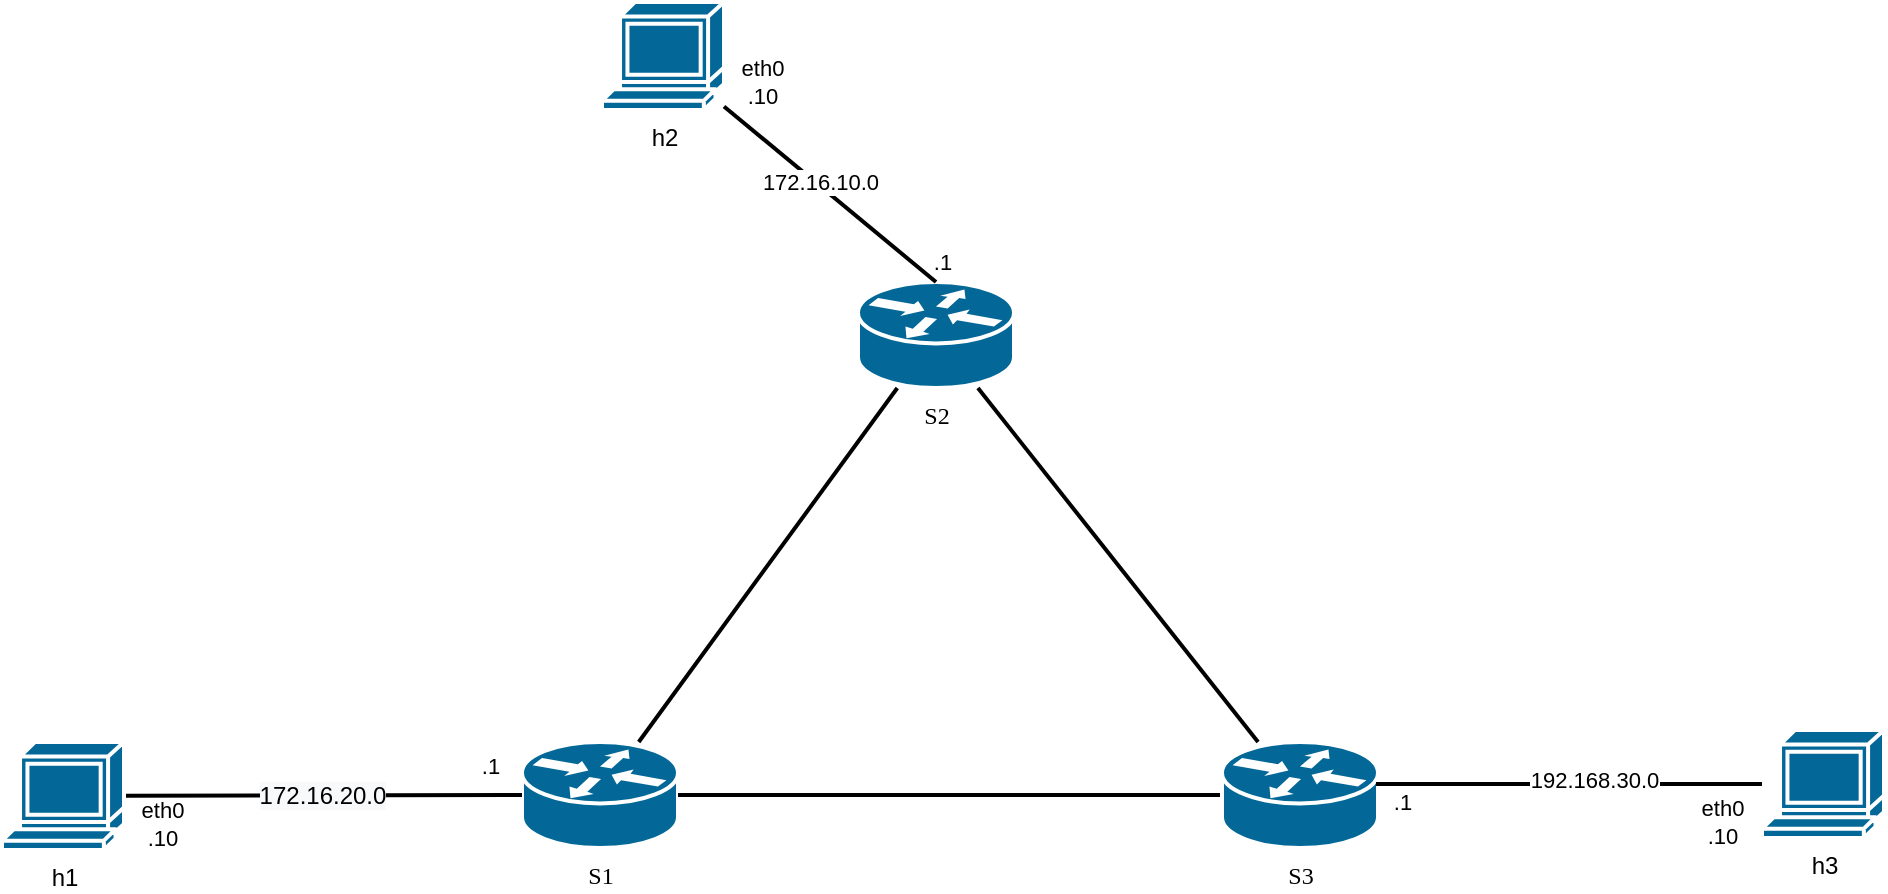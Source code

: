 <mxfile version="14.6.12" type="github">
  <diagram name="Page-1" id="c37626ed-c26b-45fb-9056-f9ebc6bb27b6">
    <mxGraphModel dx="666" dy="737" grid="1" gridSize="10" guides="1" tooltips="1" connect="1" arrows="1" fold="1" page="1" pageScale="1" pageWidth="1100" pageHeight="850" background="#ffffff" math="0" shadow="0">
      <root>
        <mxCell id="0" />
        <mxCell id="1" parent="0" />
        <mxCell id="1c7a67bf8fd3230f-49" style="edgeStyle=none;html=1;labelBackgroundColor=none;startFill=0;endArrow=none;endFill=0;strokeWidth=2;fontFamily=Verdana;fontSize=12;" parent="1" source="1c7a67bf8fd3230f-48" target="1c7a67bf8fd3230f-46" edge="1">
          <mxGeometry relative="1" as="geometry">
            <mxPoint x="1020" y="551.12" as="sourcePoint" />
          </mxGeometry>
        </mxCell>
        <mxCell id="1c7a67bf8fd3230f-50" style="edgeStyle=none;html=1;labelBackgroundColor=none;startFill=0;endArrow=none;endFill=0;strokeWidth=2;fontFamily=Verdana;fontSize=12;" parent="1" source="1c7a67bf8fd3230f-48" target="1c7a67bf8fd3230f-47" edge="1">
          <mxGeometry relative="1" as="geometry">
            <mxPoint x="1084" y="553.365" as="sourcePoint" />
          </mxGeometry>
        </mxCell>
        <mxCell id="1c7a67bf8fd3230f-46" value="S1" style="shape=mxgraph.cisco.routers.router;html=1;dashed=0;fillColor=#036897;strokeColor=#ffffff;strokeWidth=2;verticalLabelPosition=bottom;verticalAlign=top;rounded=0;shadow=0;comic=0;fontFamily=Verdana;fontSize=12;" parent="1" vertex="1">
          <mxGeometry x="790" y="450" width="78" height="53" as="geometry" />
        </mxCell>
        <mxCell id="1c7a67bf8fd3230f-54" style="edgeStyle=none;html=1;labelBackgroundColor=none;startFill=0;endArrow=none;endFill=0;strokeWidth=2;fontFamily=Verdana;fontSize=12;" parent="1" source="1c7a67bf8fd3230f-47" target="1c7a67bf8fd3230f-46" edge="1">
          <mxGeometry relative="1" as="geometry">
            <mxPoint x="1170.993" y="696.05" as="targetPoint" />
          </mxGeometry>
        </mxCell>
        <mxCell id="1c7a67bf8fd3230f-47" value="S3" style="shape=mxgraph.cisco.routers.router;html=1;dashed=0;fillColor=#036897;strokeColor=#ffffff;strokeWidth=2;verticalLabelPosition=bottom;verticalAlign=top;rounded=0;shadow=0;comic=0;fontFamily=Verdana;fontSize=12;" parent="1" vertex="1">
          <mxGeometry x="1140" y="450" width="78" height="53" as="geometry" />
        </mxCell>
        <object label="S2" nombre="S2" id="1c7a67bf8fd3230f-48">
          <mxCell style="shape=mxgraph.cisco.routers.router;html=1;dashed=0;fillColor=#036897;strokeColor=#ffffff;strokeWidth=2;verticalLabelPosition=bottom;verticalAlign=top;rounded=0;shadow=0;comic=0;fontFamily=Verdana;fontSize=12;" parent="1" vertex="1">
            <mxGeometry x="958" y="220" width="78" height="53" as="geometry" />
          </mxCell>
        </object>
        <mxCell id="UhWmvpgCISJfldERGJUq-13" style="edgeStyle=none;html=1;labelBackgroundColor=none;startFill=0;endArrow=none;endFill=0;strokeWidth=2;fontFamily=Verdana;fontSize=12;exitX=0;exitY=0.5;exitDx=0;exitDy=0;exitPerimeter=0;" edge="1" parent="1" source="1c7a67bf8fd3230f-46" target="UhWmvpgCISJfldERGJUq-1">
          <mxGeometry relative="1" as="geometry">
            <mxPoint x="772" y="470" as="sourcePoint" />
            <mxPoint x="500" y="470" as="targetPoint" />
          </mxGeometry>
        </mxCell>
        <mxCell id="UhWmvpgCISJfldERGJUq-31" value="eth0&lt;br&gt;.10" style="edgeLabel;html=1;align=center;verticalAlign=middle;resizable=0;points=[];" vertex="1" connectable="0" parent="UhWmvpgCISJfldERGJUq-13">
          <mxGeometry x="0.809" y="-1" relative="1" as="geometry">
            <mxPoint y="15" as="offset" />
          </mxGeometry>
        </mxCell>
        <mxCell id="UhWmvpgCISJfldERGJUq-35" value="&lt;span style=&quot;font-size: 12px ; background-color: rgb(248 , 249 , 250)&quot;&gt;172.16.20.0&lt;/span&gt;" style="edgeLabel;html=1;align=center;verticalAlign=middle;resizable=0;points=[];" vertex="1" connectable="0" parent="UhWmvpgCISJfldERGJUq-13">
          <mxGeometry x="0.116" relative="1" as="geometry">
            <mxPoint x="11" as="offset" />
          </mxGeometry>
        </mxCell>
        <mxCell id="UhWmvpgCISJfldERGJUq-37" value=".1" style="edgeLabel;html=1;align=center;verticalAlign=middle;resizable=0;points=[];" vertex="1" connectable="0" parent="UhWmvpgCISJfldERGJUq-13">
          <mxGeometry x="-0.829" y="3" relative="1" as="geometry">
            <mxPoint x="1" y="-18" as="offset" />
          </mxGeometry>
        </mxCell>
        <mxCell id="UhWmvpgCISJfldERGJUq-14" style="edgeStyle=none;rounded=0;orthogonalLoop=1;jettySize=auto;html=1;entryX=0;entryY=0.377;entryDx=0;entryDy=0;entryPerimeter=0;" edge="1" parent="1" source="1c7a67bf8fd3230f-46" target="1c7a67bf8fd3230f-46">
          <mxGeometry relative="1" as="geometry" />
        </mxCell>
        <mxCell id="UhWmvpgCISJfldERGJUq-15" value="h3" style="shape=mxgraph.cisco.computers_and_peripherals.terminal;html=1;pointerEvents=1;dashed=0;fillColor=#036897;strokeColor=#ffffff;strokeWidth=2;verticalLabelPosition=bottom;verticalAlign=top;align=center;outlineConnect=0;" vertex="1" parent="1">
          <mxGeometry x="1410" y="444" width="61" height="54" as="geometry" />
        </mxCell>
        <mxCell id="UhWmvpgCISJfldERGJUq-17" style="edgeStyle=none;html=1;labelBackgroundColor=none;startFill=0;endArrow=none;endFill=0;strokeWidth=2;fontFamily=Verdana;fontSize=12;entryX=0.987;entryY=0.396;entryDx=0;entryDy=0;entryPerimeter=0;" edge="1" parent="1" source="UhWmvpgCISJfldERGJUq-15" target="1c7a67bf8fd3230f-47">
          <mxGeometry relative="1" as="geometry">
            <mxPoint x="1399" y="410" as="sourcePoint" />
            <mxPoint x="1220" y="410.427" as="targetPoint" />
          </mxGeometry>
        </mxCell>
        <mxCell id="UhWmvpgCISJfldERGJUq-38" value="eth0&lt;br&gt;.10" style="edgeLabel;html=1;align=center;verticalAlign=middle;resizable=0;points=[];" vertex="1" connectable="0" parent="UhWmvpgCISJfldERGJUq-17">
          <mxGeometry x="-0.762" y="-3" relative="1" as="geometry">
            <mxPoint x="3" y="22" as="offset" />
          </mxGeometry>
        </mxCell>
        <mxCell id="UhWmvpgCISJfldERGJUq-40" value="192.168.30.0" style="edgeLabel;html=1;align=center;verticalAlign=middle;resizable=0;points=[];" vertex="1" connectable="0" parent="UhWmvpgCISJfldERGJUq-17">
          <mxGeometry x="-0.13" y="-2" relative="1" as="geometry">
            <mxPoint as="offset" />
          </mxGeometry>
        </mxCell>
        <mxCell id="UhWmvpgCISJfldERGJUq-41" value=".1" style="edgeLabel;html=1;align=center;verticalAlign=middle;resizable=0;points=[];" vertex="1" connectable="0" parent="UhWmvpgCISJfldERGJUq-17">
          <mxGeometry x="0.834" y="-3" relative="1" as="geometry">
            <mxPoint x="-3" y="12" as="offset" />
          </mxGeometry>
        </mxCell>
        <mxCell id="UhWmvpgCISJfldERGJUq-18" value="h2" style="shape=mxgraph.cisco.computers_and_peripherals.terminal;html=1;pointerEvents=1;dashed=0;fillColor=#036897;strokeColor=#ffffff;strokeWidth=2;verticalLabelPosition=bottom;verticalAlign=top;align=center;outlineConnect=0;" vertex="1" parent="1">
          <mxGeometry x="830" y="80" width="61" height="54" as="geometry" />
        </mxCell>
        <mxCell id="UhWmvpgCISJfldERGJUq-19" style="edgeStyle=none;html=1;labelBackgroundColor=none;startFill=0;endArrow=none;endFill=0;strokeWidth=2;fontFamily=Verdana;fontSize=12;entryX=0.5;entryY=0;entryDx=0;entryDy=0;entryPerimeter=0;" edge="1" parent="1" source="UhWmvpgCISJfldERGJUq-18" target="1c7a67bf8fd3230f-48">
          <mxGeometry relative="1" as="geometry">
            <mxPoint x="999" y="130" as="sourcePoint" />
            <mxPoint x="820" y="130.427" as="targetPoint" />
          </mxGeometry>
        </mxCell>
        <mxCell id="UhWmvpgCISJfldERGJUq-42" value="172.16.10.0" style="edgeLabel;html=1;align=center;verticalAlign=middle;resizable=0;points=[];" vertex="1" connectable="0" parent="UhWmvpgCISJfldERGJUq-19">
          <mxGeometry x="0.157" y="3" relative="1" as="geometry">
            <mxPoint x="-15" y="-11" as="offset" />
          </mxGeometry>
        </mxCell>
        <mxCell id="UhWmvpgCISJfldERGJUq-43" value="eth0&lt;br&gt;.10" style="edgeLabel;html=1;align=center;verticalAlign=middle;resizable=0;points=[];" vertex="1" connectable="0" parent="UhWmvpgCISJfldERGJUq-19">
          <mxGeometry x="-0.798" y="-1" relative="1" as="geometry">
            <mxPoint x="9" y="-22" as="offset" />
          </mxGeometry>
        </mxCell>
        <mxCell id="UhWmvpgCISJfldERGJUq-44" value=".1" style="edgeLabel;html=1;align=center;verticalAlign=middle;resizable=0;points=[];" vertex="1" connectable="0" parent="UhWmvpgCISJfldERGJUq-19">
          <mxGeometry x="0.784" y="1" relative="1" as="geometry">
            <mxPoint x="14" as="offset" />
          </mxGeometry>
        </mxCell>
        <mxCell id="UhWmvpgCISJfldERGJUq-1" value="h1" style="shape=mxgraph.cisco.computers_and_peripherals.terminal;html=1;pointerEvents=1;dashed=0;fillColor=#036897;strokeColor=#ffffff;strokeWidth=2;verticalLabelPosition=bottom;verticalAlign=top;align=center;outlineConnect=0;" vertex="1" parent="1">
          <mxGeometry x="530" y="450" width="61" height="54" as="geometry" />
        </mxCell>
      </root>
    </mxGraphModel>
  </diagram>
</mxfile>
